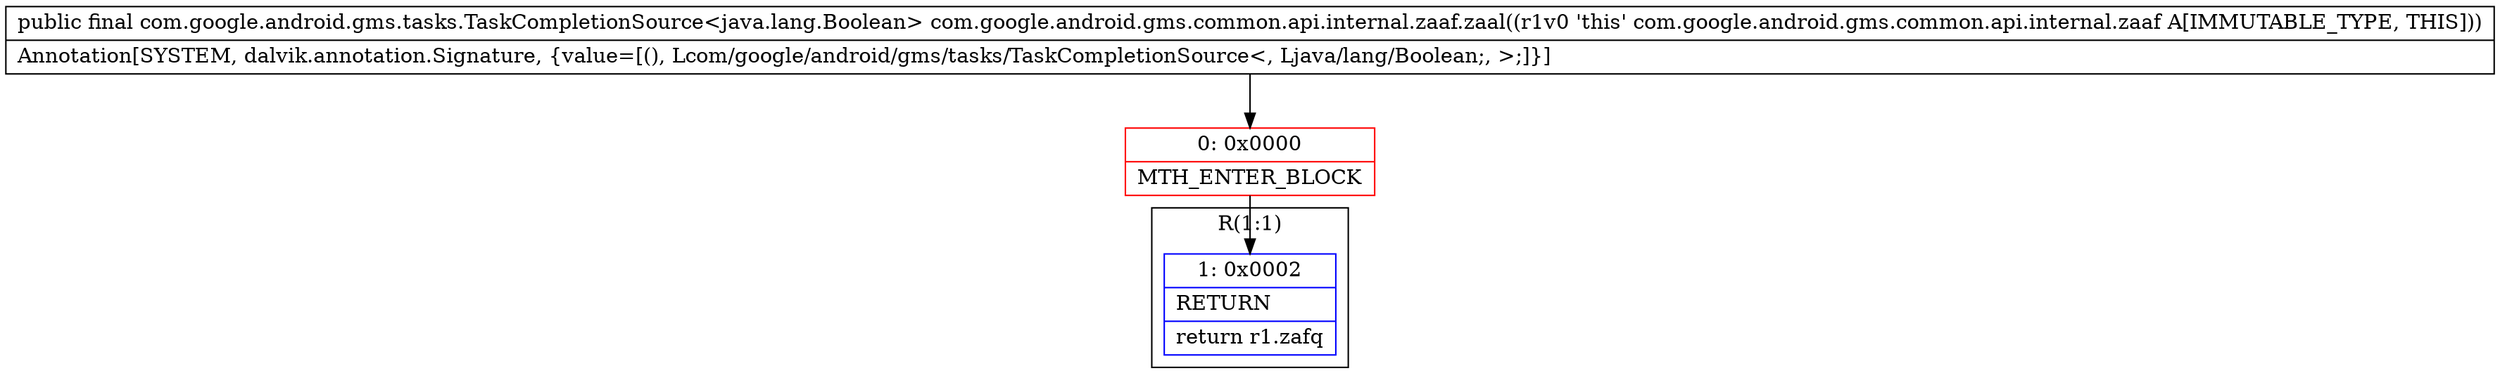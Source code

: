 digraph "CFG forcom.google.android.gms.common.api.internal.zaaf.zaal()Lcom\/google\/android\/gms\/tasks\/TaskCompletionSource;" {
subgraph cluster_Region_9775835 {
label = "R(1:1)";
node [shape=record,color=blue];
Node_1 [shape=record,label="{1\:\ 0x0002|RETURN\l|return r1.zafq\l}"];
}
Node_0 [shape=record,color=red,label="{0\:\ 0x0000|MTH_ENTER_BLOCK\l}"];
MethodNode[shape=record,label="{public final com.google.android.gms.tasks.TaskCompletionSource\<java.lang.Boolean\> com.google.android.gms.common.api.internal.zaaf.zaal((r1v0 'this' com.google.android.gms.common.api.internal.zaaf A[IMMUTABLE_TYPE, THIS]))  | Annotation[SYSTEM, dalvik.annotation.Signature, \{value=[(), Lcom\/google\/android\/gms\/tasks\/TaskCompletionSource\<, Ljava\/lang\/Boolean;, \>;]\}]\l}"];
MethodNode -> Node_0;
Node_0 -> Node_1;
}

